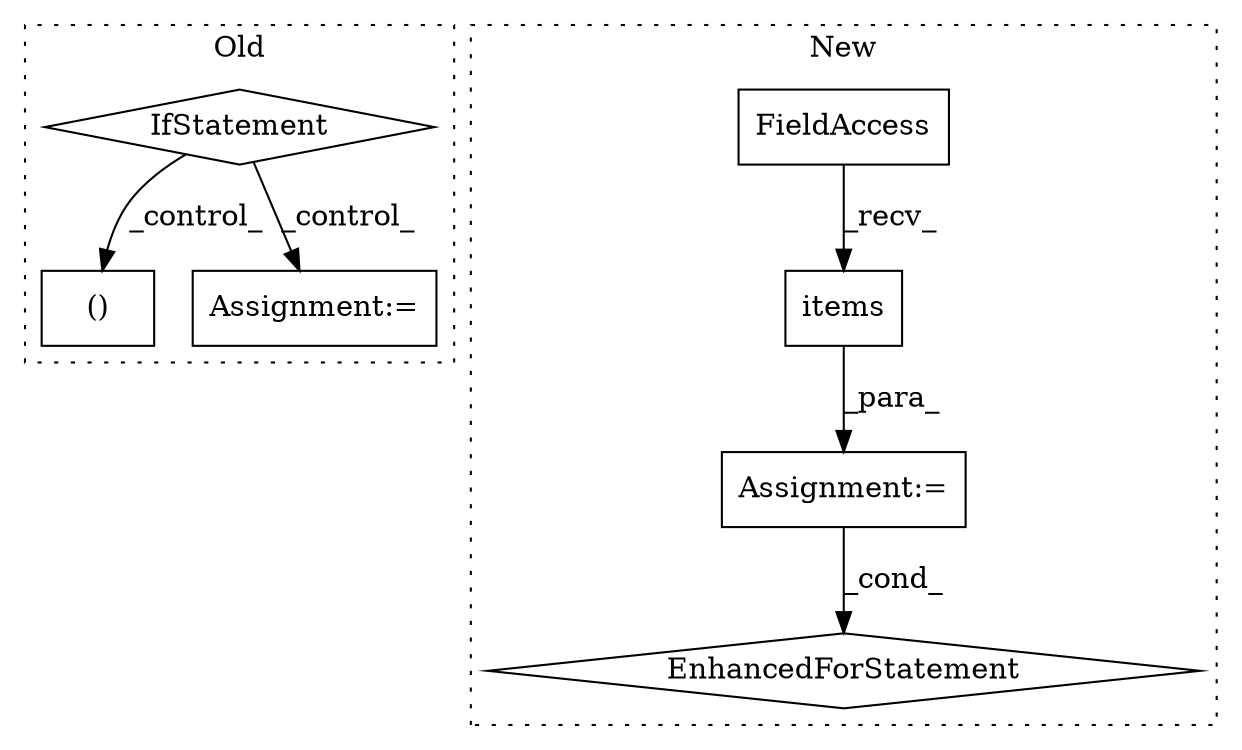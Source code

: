 digraph G {
subgraph cluster0 {
1 [label="()" a="106" s="6898" l="22" shape="box"];
5 [label="IfStatement" a="25" s="6797,6823" l="4,2" shape="diamond"];
6 [label="Assignment:=" a="7" s="6940" l="1" shape="box"];
label = "Old";
style="dotted";
}
subgraph cluster1 {
2 [label="items" a="32" s="2505" l="7" shape="box"];
3 [label="Assignment:=" a="7" s="2408,2513" l="65,2" shape="box"];
4 [label="EnhancedForStatement" a="70" s="2408,2513" l="65,2" shape="diamond"];
7 [label="FieldAccess" a="22" s="2490" l="14" shape="box"];
label = "New";
style="dotted";
}
2 -> 3 [label="_para_"];
3 -> 4 [label="_cond_"];
5 -> 1 [label="_control_"];
5 -> 6 [label="_control_"];
7 -> 2 [label="_recv_"];
}